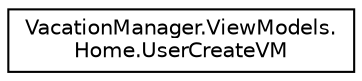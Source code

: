 digraph "Graphical Class Hierarchy"
{
 // LATEX_PDF_SIZE
  edge [fontname="Helvetica",fontsize="10",labelfontname="Helvetica",labelfontsize="10"];
  node [fontname="Helvetica",fontsize="10",shape=record];
  rankdir="LR";
  Node0 [label="VacationManager.ViewModels.\lHome.UserCreateVM",height=0.2,width=0.4,color="black", fillcolor="white", style="filled",URL="$class_vacation_manager_1_1_view_models_1_1_home_1_1_user_create_v_m.html",tooltip="Class encapsulated user's input data."];
}
